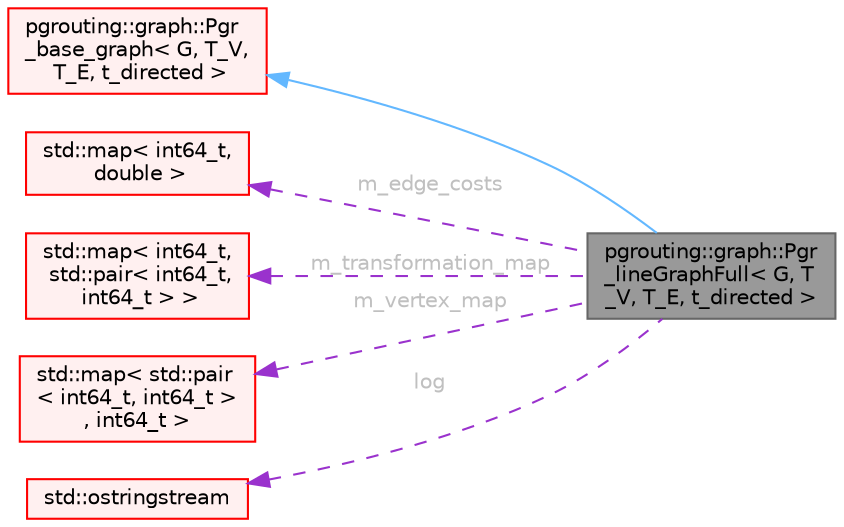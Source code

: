 digraph "pgrouting::graph::Pgr_lineGraphFull&lt; G, T_V, T_E, t_directed &gt;"
{
 // LATEX_PDF_SIZE
  bgcolor="transparent";
  edge [fontname=Helvetica,fontsize=10,labelfontname=Helvetica,labelfontsize=10];
  node [fontname=Helvetica,fontsize=10,shape=box,height=0.2,width=0.4];
  rankdir="LR";
  Node1 [id="Node000001",label="pgrouting::graph::Pgr\l_lineGraphFull\< G, T\l_V, T_E, t_directed \>",height=0.2,width=0.4,color="gray40", fillcolor="grey60", style="filled", fontcolor="black",tooltip=" "];
  Node2 -> Node1 [id="edge1_Node000001_Node000002",dir="back",color="steelblue1",style="solid",tooltip=" "];
  Node2 [id="Node000002",label="pgrouting::graph::Pgr\l_base_graph\< G, T_V,\l T_E, t_directed \>",height=0.2,width=0.4,color="red", fillcolor="#FFF0F0", style="filled",URL="$classpgrouting_1_1graph_1_1Pgr__base__graph.html",tooltip=" "];
  Node10 -> Node1 [id="edge2_Node000001_Node000010",dir="back",color="darkorchid3",style="dashed",tooltip=" ",label=" m_edge_costs",fontcolor="grey" ];
  Node10 [id="Node000010",label="std::map\< int64_t,\l double \>",height=0.2,width=0.4,color="red", fillcolor="#FFF0F0", style="filled",tooltip=" "];
  Node11 -> Node1 [id="edge3_Node000001_Node000011",dir="back",color="darkorchid3",style="dashed",tooltip=" ",label=" m_transformation_map",fontcolor="grey" ];
  Node11 [id="Node000011",label="std::map\< int64_t,\l std::pair\< int64_t,\l int64_t \> \>",height=0.2,width=0.4,color="red", fillcolor="#FFF0F0", style="filled",tooltip=" "];
  Node12 -> Node1 [id="edge4_Node000001_Node000012",dir="back",color="darkorchid3",style="dashed",tooltip=" ",label=" m_vertex_map",fontcolor="grey" ];
  Node12 [id="Node000012",label="std::map\< std::pair\l\< int64_t, int64_t \>\l, int64_t \>",height=0.2,width=0.4,color="red", fillcolor="#FFF0F0", style="filled",tooltip=" "];
  Node13 -> Node1 [id="edge5_Node000001_Node000013",dir="back",color="darkorchid3",style="dashed",tooltip=" ",label=" log",fontcolor="grey" ];
  Node13 [id="Node000013",label="std::ostringstream",height=0.2,width=0.4,color="red", fillcolor="#FFF0F0", style="filled",tooltip=" "];
}
